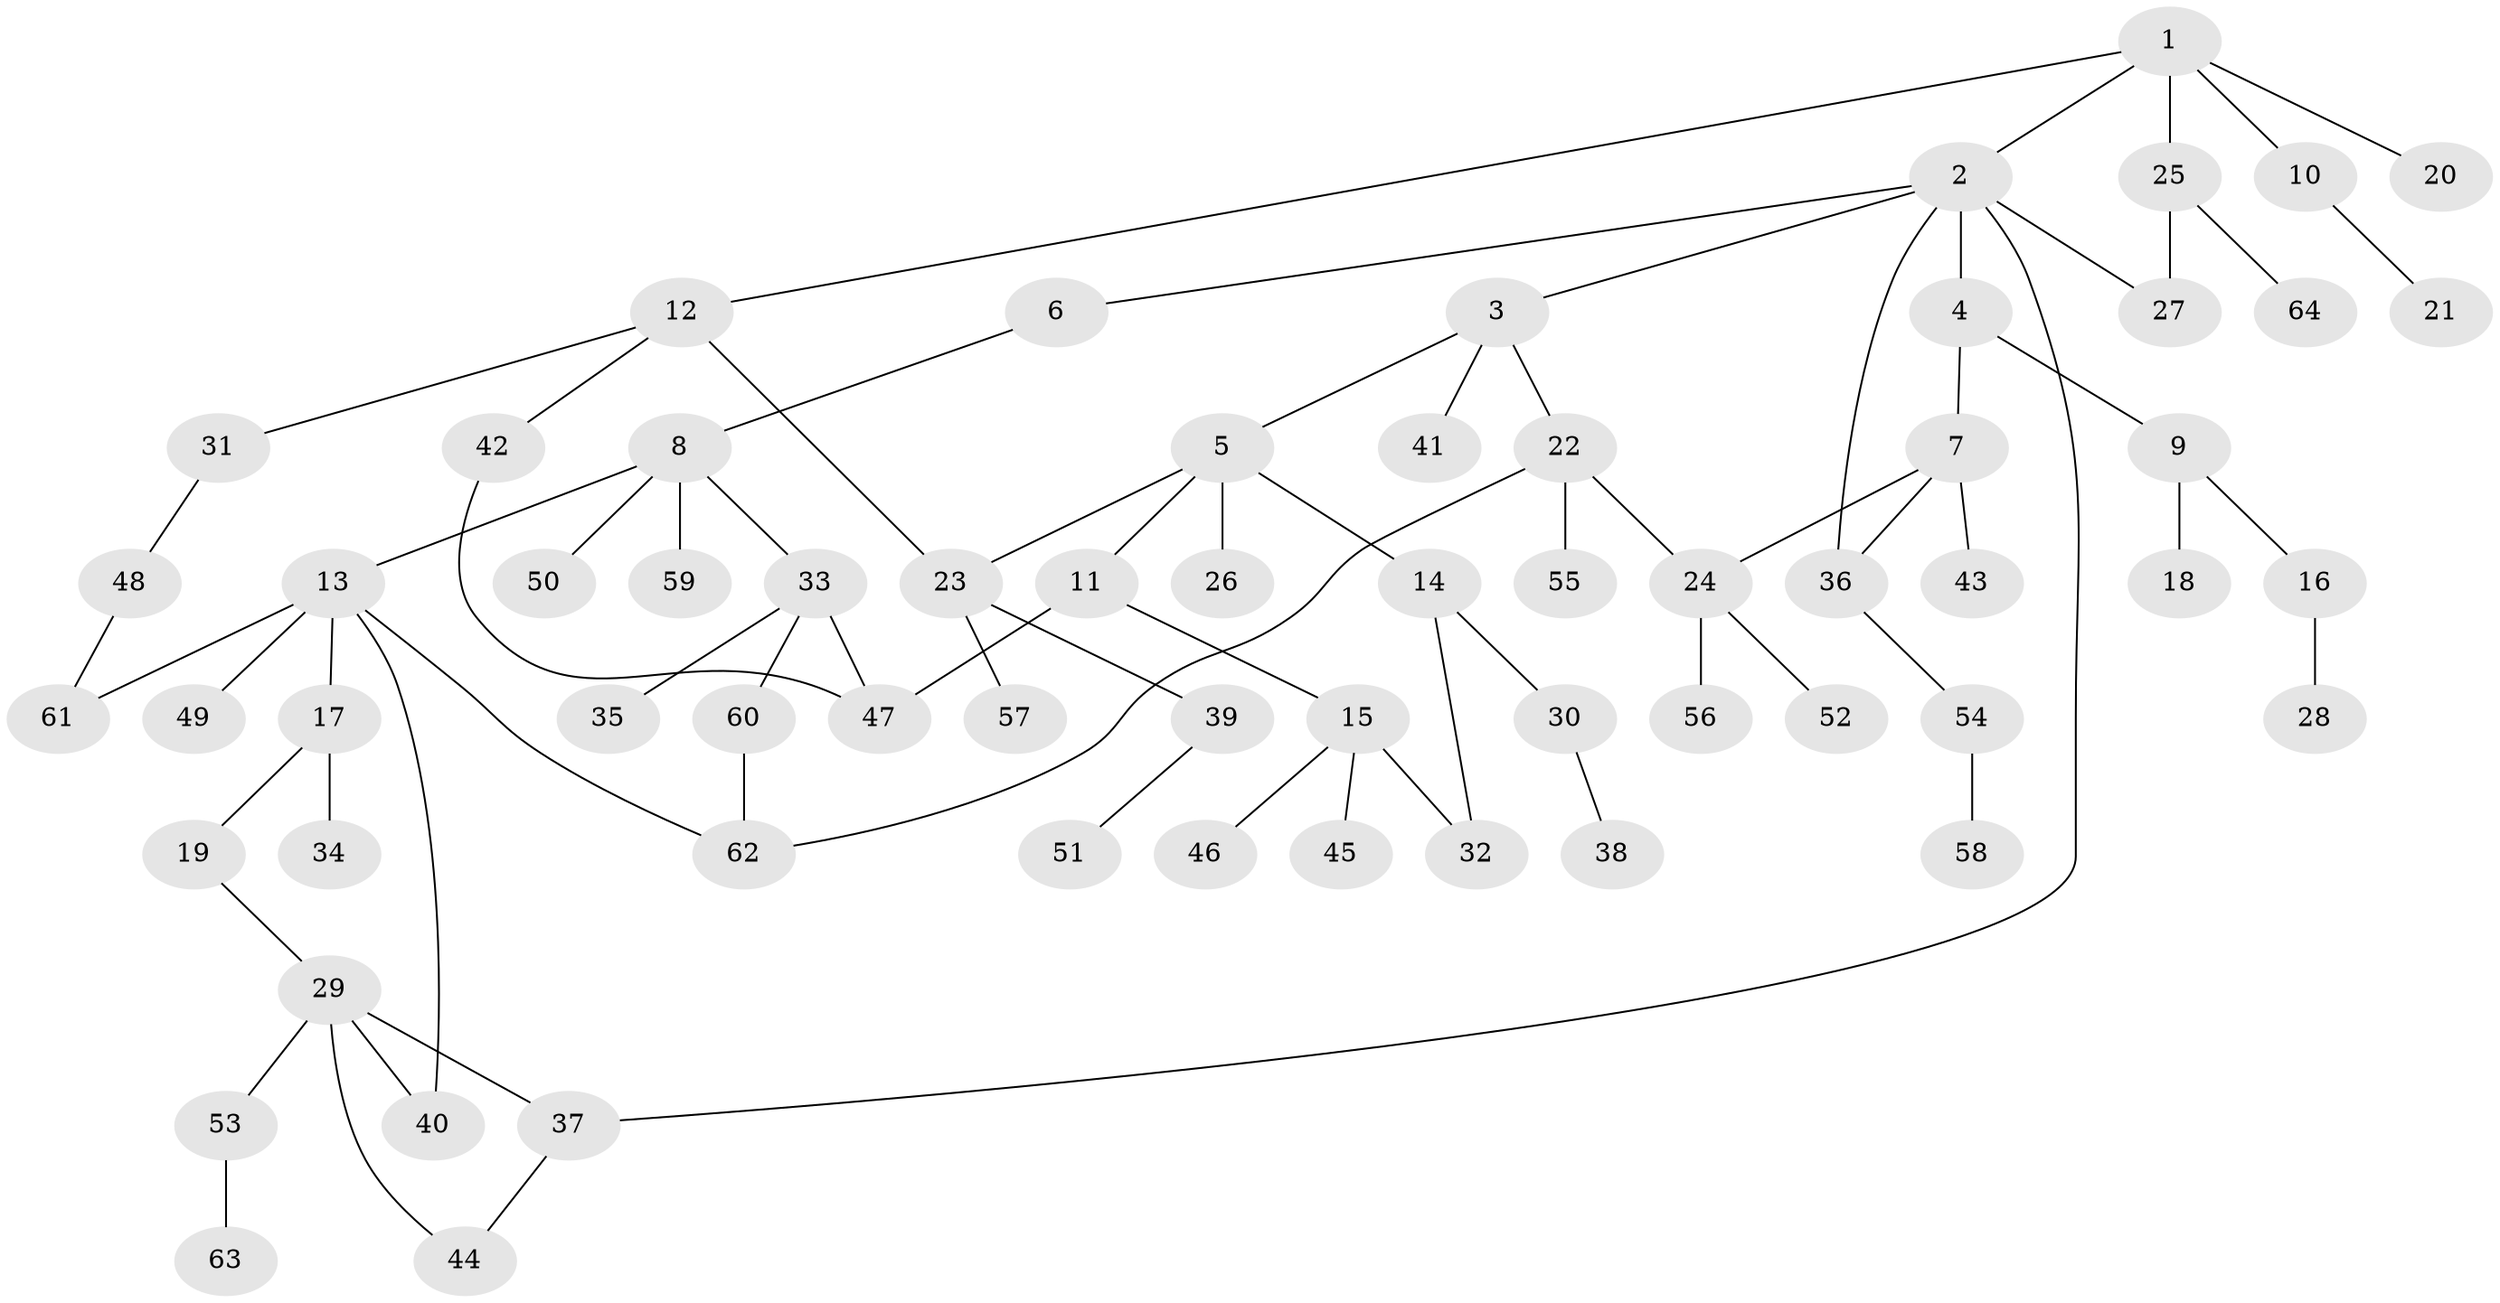 // coarse degree distribution, {6: 0.024390243902439025, 9: 0.024390243902439025, 5: 0.04878048780487805, 4: 0.0975609756097561, 2: 0.14634146341463414, 3: 0.21951219512195122, 1: 0.4146341463414634, 7: 0.024390243902439025}
// Generated by graph-tools (version 1.1) at 2025/23/03/03/25 07:23:34]
// undirected, 64 vertices, 76 edges
graph export_dot {
graph [start="1"]
  node [color=gray90,style=filled];
  1;
  2;
  3;
  4;
  5;
  6;
  7;
  8;
  9;
  10;
  11;
  12;
  13;
  14;
  15;
  16;
  17;
  18;
  19;
  20;
  21;
  22;
  23;
  24;
  25;
  26;
  27;
  28;
  29;
  30;
  31;
  32;
  33;
  34;
  35;
  36;
  37;
  38;
  39;
  40;
  41;
  42;
  43;
  44;
  45;
  46;
  47;
  48;
  49;
  50;
  51;
  52;
  53;
  54;
  55;
  56;
  57;
  58;
  59;
  60;
  61;
  62;
  63;
  64;
  1 -- 2;
  1 -- 10;
  1 -- 12;
  1 -- 20;
  1 -- 25;
  2 -- 3;
  2 -- 4;
  2 -- 6;
  2 -- 27;
  2 -- 36;
  2 -- 37;
  3 -- 5;
  3 -- 22;
  3 -- 41;
  4 -- 7;
  4 -- 9;
  5 -- 11;
  5 -- 14;
  5 -- 23;
  5 -- 26;
  6 -- 8;
  7 -- 36;
  7 -- 43;
  7 -- 24;
  8 -- 13;
  8 -- 33;
  8 -- 50;
  8 -- 59;
  9 -- 16;
  9 -- 18;
  10 -- 21;
  11 -- 15;
  11 -- 47;
  12 -- 31;
  12 -- 42;
  12 -- 23;
  13 -- 17;
  13 -- 49;
  13 -- 62;
  13 -- 40;
  13 -- 61;
  14 -- 30;
  14 -- 32;
  15 -- 45;
  15 -- 46;
  15 -- 32;
  16 -- 28;
  17 -- 19;
  17 -- 34;
  19 -- 29;
  22 -- 24;
  22 -- 55;
  22 -- 62;
  23 -- 39;
  23 -- 57;
  24 -- 52;
  24 -- 56;
  25 -- 64;
  25 -- 27;
  29 -- 37;
  29 -- 40;
  29 -- 44;
  29 -- 53;
  30 -- 38;
  31 -- 48;
  33 -- 35;
  33 -- 60;
  33 -- 47;
  36 -- 54;
  37 -- 44;
  39 -- 51;
  42 -- 47;
  48 -- 61;
  53 -- 63;
  54 -- 58;
  60 -- 62;
}
